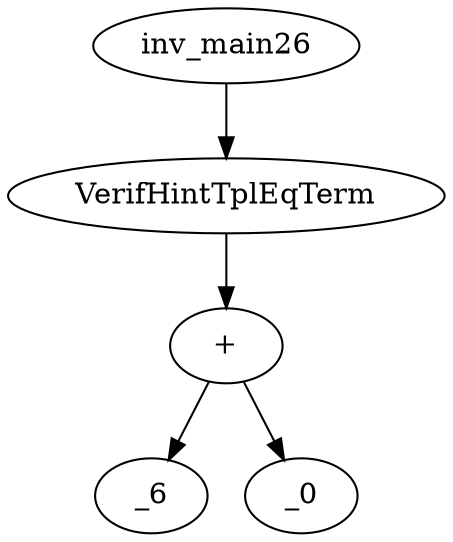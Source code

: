 digraph dag {
0 [label="inv_main26"];
1 [label="VerifHintTplEqTerm"];
2 [label="+"];
3 [label="_6"];
4 [label="_0"];
0->1
1->2
2->4
2 -> 3
}
